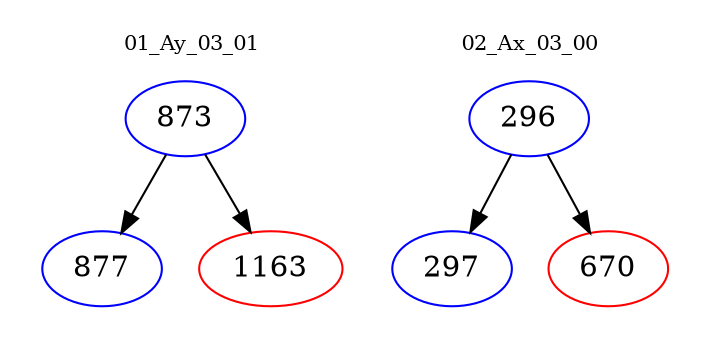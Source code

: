 digraph{
subgraph cluster_0 {
color = white
label = "01_Ay_03_01";
fontsize=10;
T0_873 [label="873", color="blue"]
T0_873 -> T0_877 [color="black"]
T0_877 [label="877", color="blue"]
T0_873 -> T0_1163 [color="black"]
T0_1163 [label="1163", color="red"]
}
subgraph cluster_1 {
color = white
label = "02_Ax_03_00";
fontsize=10;
T1_296 [label="296", color="blue"]
T1_296 -> T1_297 [color="black"]
T1_297 [label="297", color="blue"]
T1_296 -> T1_670 [color="black"]
T1_670 [label="670", color="red"]
}
}

